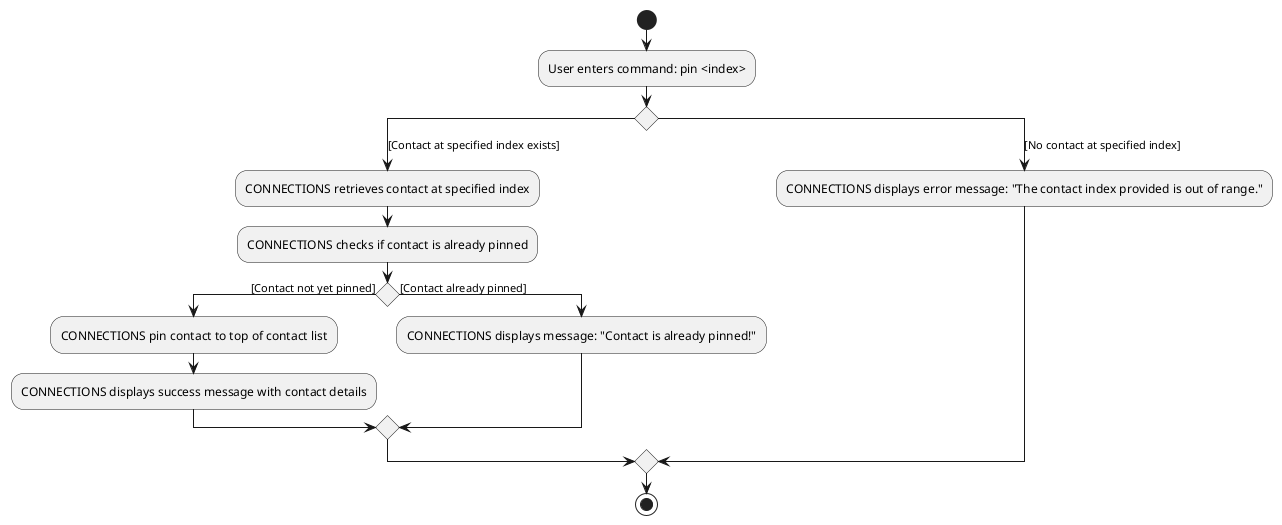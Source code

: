 @startuml
'https://plantuml.com/activity-diagram-beta

start
:User enters command: pin <index>;
switch()
case ([Contact at specified index exists])
  :CONNECTIONS retrieves contact at specified index;
  -CONNECTIONS checks if contact is already pinned
  if () then ([Contact not yet pinned])
    :CONNECTIONS pin contact to top of contact list;
    -CONNECTIONS displays success message with contact details
  else ([Contact already pinned])
    :CONNECTIONS displays message: "Contact is already pinned!";
  endif
case ([No contact at specified index])
  :CONNECTIONS displays error message: "The contact index provided is out of range.";
endswitch


stop

@enduml
